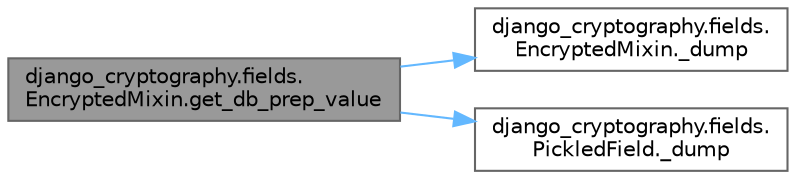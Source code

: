 digraph "django_cryptography.fields.EncryptedMixin.get_db_prep_value"
{
 // LATEX_PDF_SIZE
  bgcolor="transparent";
  edge [fontname=Helvetica,fontsize=10,labelfontname=Helvetica,labelfontsize=10];
  node [fontname=Helvetica,fontsize=10,shape=box,height=0.2,width=0.4];
  rankdir="LR";
  Node1 [id="Node000001",label="django_cryptography.fields.\lEncryptedMixin.get_db_prep_value",height=0.2,width=0.4,color="gray40", fillcolor="grey60", style="filled", fontcolor="black",tooltip=" "];
  Node1 -> Node2 [id="edge1_Node000001_Node000002",color="steelblue1",style="solid",tooltip=" "];
  Node2 [id="Node000002",label="django_cryptography.fields.\lEncryptedMixin._dump",height=0.2,width=0.4,color="grey40", fillcolor="white", style="filled",URL="$classdjango__cryptography_1_1fields_1_1_encrypted_mixin.html#a580f9d7cb9b42b4c9e7ba5702a86e55e",tooltip=" "];
  Node1 -> Node3 [id="edge2_Node000001_Node000003",color="steelblue1",style="solid",tooltip=" "];
  Node3 [id="Node000003",label="django_cryptography.fields.\lPickledField._dump",height=0.2,width=0.4,color="grey40", fillcolor="white", style="filled",URL="$classdjango__cryptography_1_1fields_1_1_pickled_field.html#aecca6e38d88e6bc6f22bea126bc69711",tooltip=" "];
}

